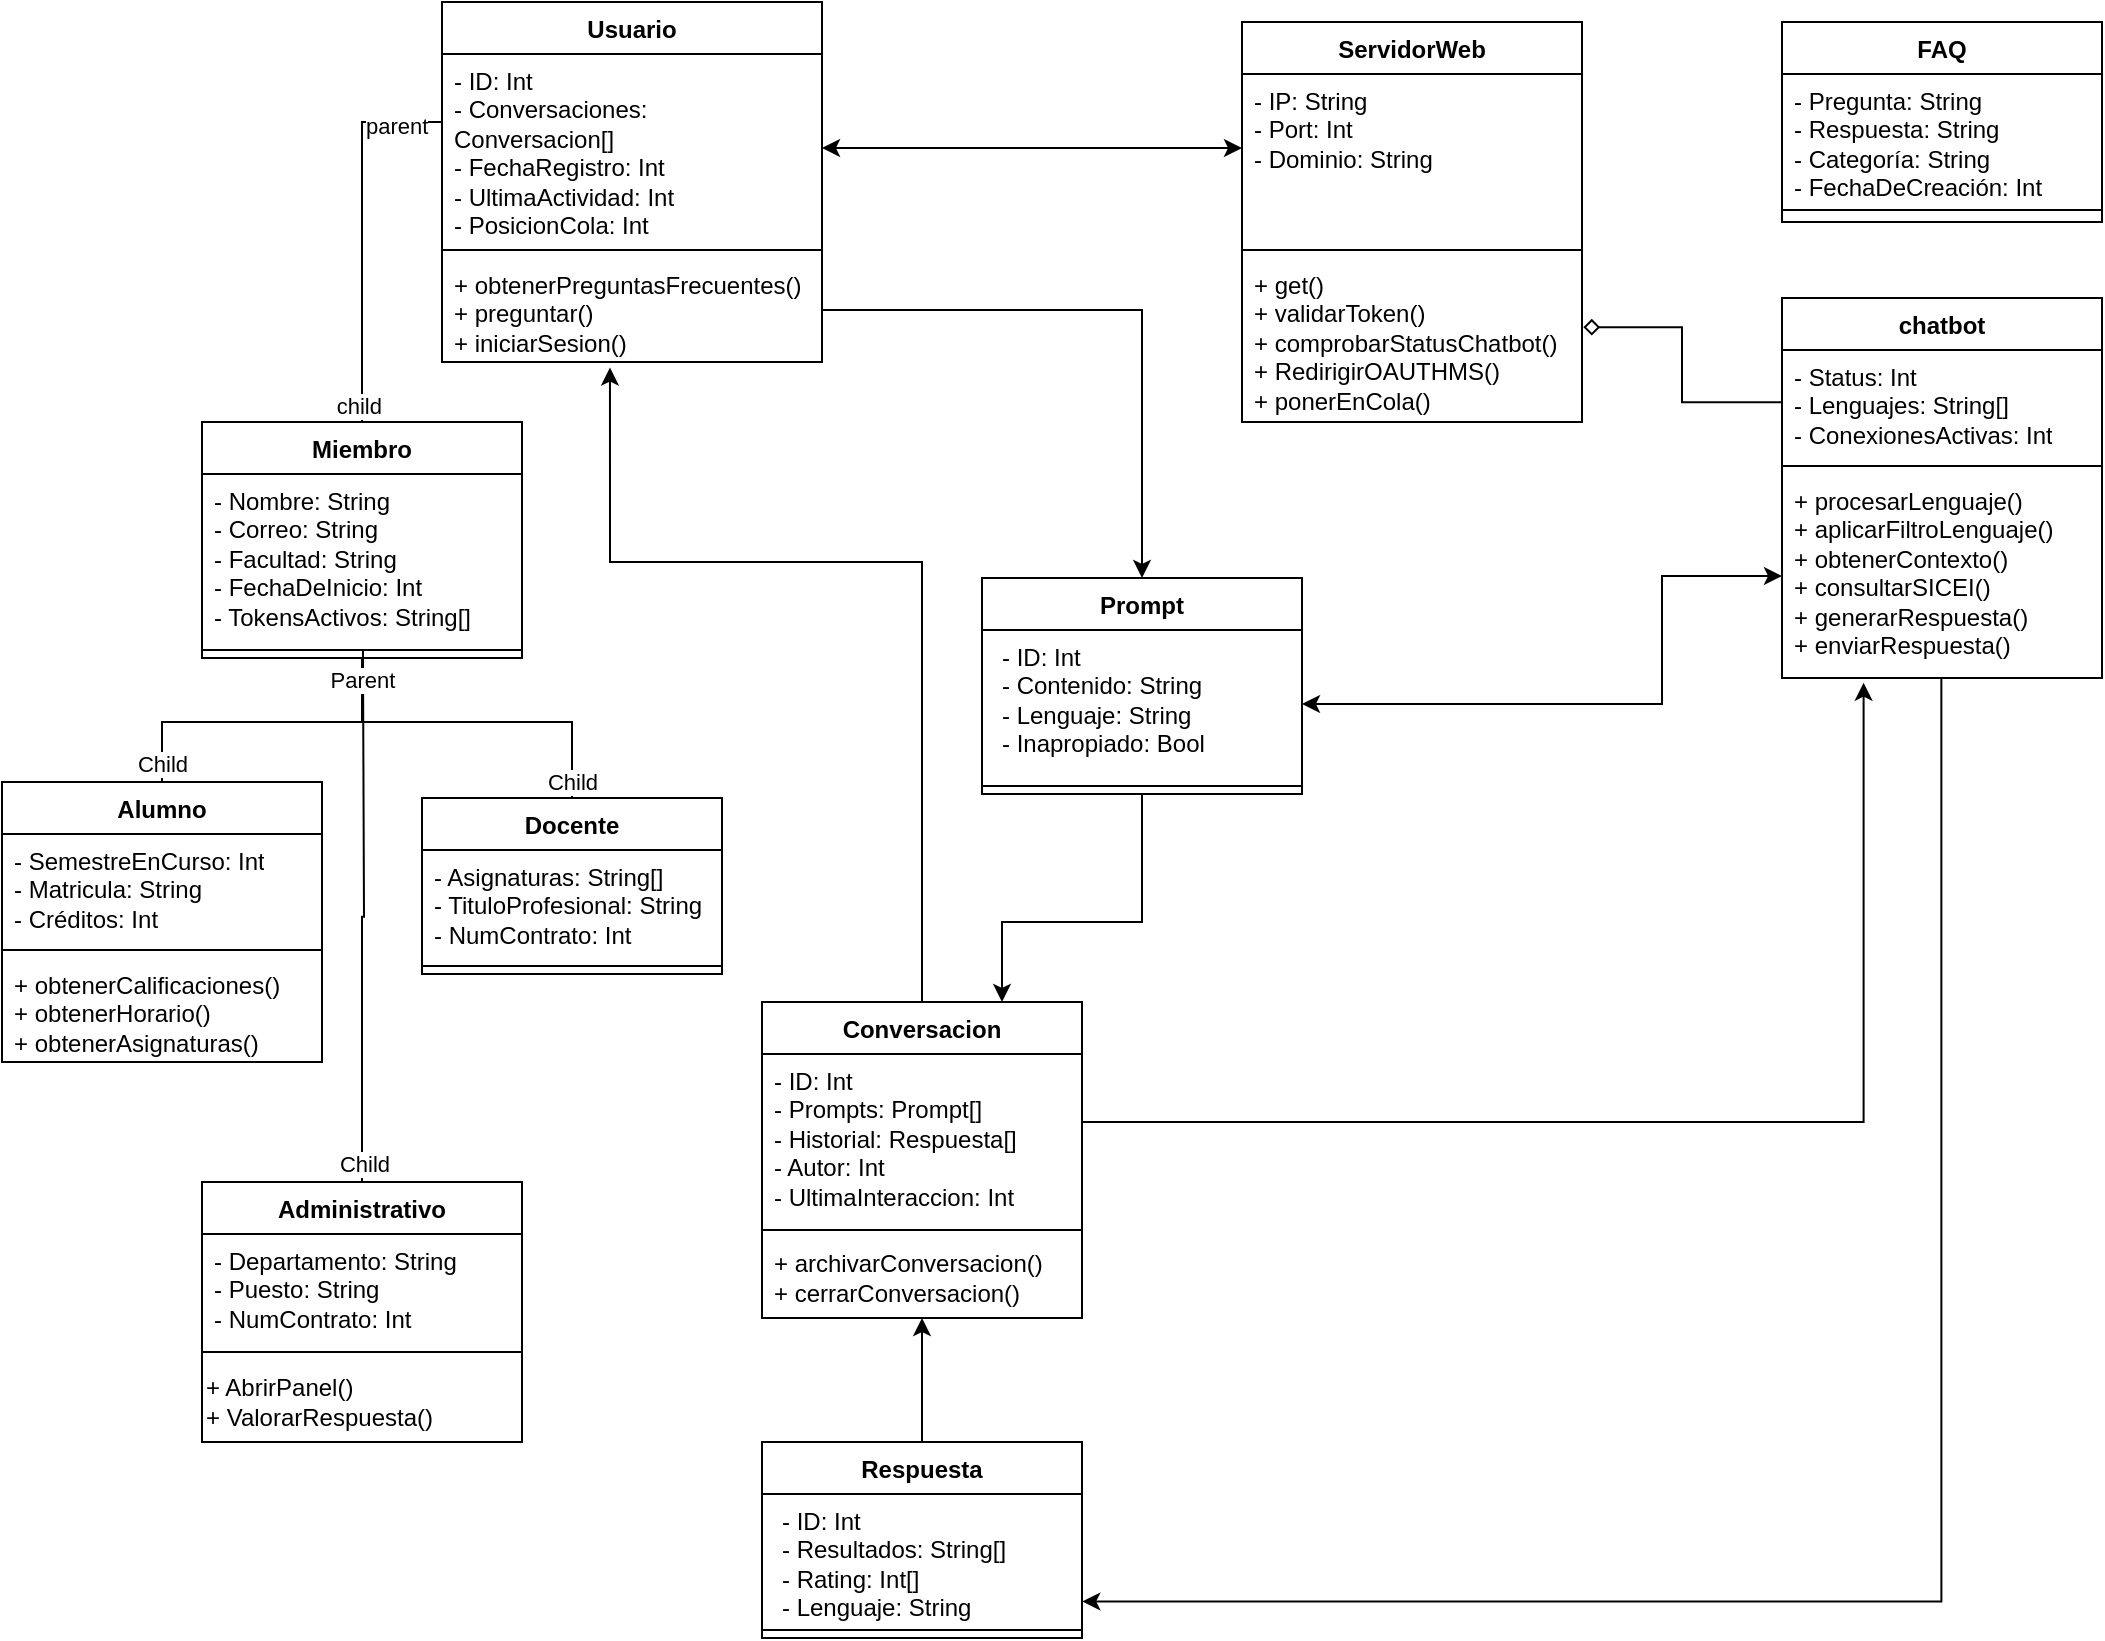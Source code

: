 <mxfile version="24.7.17">
  <diagram name="Page-1" id="NrVOWqTqC9JflpnS6QLW">
    <mxGraphModel dx="1434" dy="836" grid="1" gridSize="10" guides="1" tooltips="1" connect="1" arrows="1" fold="1" page="1" pageScale="1" pageWidth="1100" pageHeight="850" math="0" shadow="0">
      <root>
        <mxCell id="0" />
        <mxCell id="1" parent="0" />
        <mxCell id="qGWCjoWgSx9h2fH8xWv7-16" style="edgeStyle=orthogonalEdgeStyle;rounded=0;orthogonalLoop=1;jettySize=auto;html=1;entryX=0.5;entryY=1;entryDx=0;entryDy=0;strokeColor=default;curved=0;startArrow=none;startFill=0;endArrow=none;endFill=0;" parent="1" source="RIgYpcFcjzrUZQ1iKc-5-1" target="RIgYpcFcjzrUZQ1iKc-5-26" edge="1">
          <mxGeometry relative="1" as="geometry">
            <Array as="points">
              <mxPoint x="110" y="370" />
              <mxPoint x="210" y="370" />
            </Array>
          </mxGeometry>
        </mxCell>
        <mxCell id="qGWCjoWgSx9h2fH8xWv7-22" value="Child" style="edgeLabel;html=1;align=center;verticalAlign=middle;resizable=0;points=[];" parent="qGWCjoWgSx9h2fH8xWv7-16" vertex="1" connectable="0">
          <mxGeometry x="-0.889" relative="1" as="geometry">
            <mxPoint as="offset" />
          </mxGeometry>
        </mxCell>
        <mxCell id="RIgYpcFcjzrUZQ1iKc-5-1" value="Alumno" style="swimlane;fontStyle=1;align=center;verticalAlign=top;childLayout=stackLayout;horizontal=1;startSize=26;horizontalStack=0;resizeParent=1;resizeParentMax=0;resizeLast=0;collapsible=1;marginBottom=0;whiteSpace=wrap;html=1;strokeColor=default;fillColor=none;" parent="1" vertex="1">
          <mxGeometry x="30" y="400" width="160" height="140" as="geometry">
            <mxRectangle x="120" y="60" width="80" height="30" as="alternateBounds" />
          </mxGeometry>
        </mxCell>
        <mxCell id="RIgYpcFcjzrUZQ1iKc-5-2" value="&lt;div&gt;- SemestreEnCurso: Int&lt;br&gt;&lt;/div&gt;&lt;div&gt;- Matricula: String&lt;br&gt;&lt;/div&gt;&lt;div&gt;&lt;span style=&quot;background-color: initial;&quot;&gt;- Créditos: Int&lt;/span&gt;&lt;/div&gt;" style="text;strokeColor=none;fillColor=none;align=left;verticalAlign=top;spacingLeft=4;spacingRight=4;overflow=hidden;rotatable=0;points=[[0,0.5],[1,0.5]];portConstraint=eastwest;whiteSpace=wrap;html=1;" parent="RIgYpcFcjzrUZQ1iKc-5-1" vertex="1">
          <mxGeometry y="26" width="160" height="54" as="geometry" />
        </mxCell>
        <mxCell id="RIgYpcFcjzrUZQ1iKc-5-3" value="" style="line;strokeWidth=1;fillColor=none;align=left;verticalAlign=middle;spacingTop=-1;spacingLeft=3;spacingRight=3;rotatable=0;labelPosition=right;points=[];portConstraint=eastwest;strokeColor=inherit;" parent="RIgYpcFcjzrUZQ1iKc-5-1" vertex="1">
          <mxGeometry y="80" width="160" height="8" as="geometry" />
        </mxCell>
        <mxCell id="RIgYpcFcjzrUZQ1iKc-5-4" value="&lt;div&gt;+ obtenerCalificaciones()&lt;/div&gt;&lt;div&gt;+ obtenerHorario()&lt;/div&gt;&lt;div&gt;+ obtenerAsignaturas()&lt;br&gt;&lt;div align=&quot;left&quot;&gt;&lt;br&gt;&lt;/div&gt;&lt;/div&gt;" style="text;strokeColor=none;fillColor=none;align=left;verticalAlign=top;spacingLeft=4;spacingRight=4;overflow=hidden;rotatable=0;points=[[0,0.5],[1,0.5]];portConstraint=eastwest;whiteSpace=wrap;html=1;" parent="RIgYpcFcjzrUZQ1iKc-5-1" vertex="1">
          <mxGeometry y="88" width="160" height="52" as="geometry" />
        </mxCell>
        <mxCell id="u4psON2bTHLyP1C6kx5t-7" style="edgeStyle=orthogonalEdgeStyle;rounded=0;orthogonalLoop=1;jettySize=auto;html=1;startArrow=classic;startFill=1;endArrow=none;endFill=0;exitX=0.255;exitY=1.023;exitDx=0;exitDy=0;entryX=1;entryY=0.405;entryDx=0;entryDy=0;entryPerimeter=0;exitPerimeter=0;" parent="1" source="RIgYpcFcjzrUZQ1iKc-5-25" target="u4psON2bTHLyP1C6kx5t-20" edge="1">
          <mxGeometry relative="1" as="geometry">
            <mxPoint x="730" y="390" as="targetPoint" />
            <Array as="points">
              <mxPoint x="961" y="570" />
            </Array>
          </mxGeometry>
        </mxCell>
        <mxCell id="RIgYpcFcjzrUZQ1iKc-5-22" value="chatbot" style="swimlane;fontStyle=1;align=center;verticalAlign=top;childLayout=stackLayout;horizontal=1;startSize=26;horizontalStack=0;resizeParent=1;resizeParentMax=0;resizeLast=0;collapsible=1;marginBottom=0;whiteSpace=wrap;html=1;" parent="1" vertex="1">
          <mxGeometry x="920" y="158" width="160" height="190" as="geometry" />
        </mxCell>
        <mxCell id="RIgYpcFcjzrUZQ1iKc-5-23" value="&lt;div&gt;- Status: Int&lt;br&gt;&lt;/div&gt;&lt;div&gt;- Lenguajes: String[]&lt;/div&gt;&lt;div&gt;- ConexionesActivas: Int&lt;/div&gt;" style="text;strokeColor=none;fillColor=none;align=left;verticalAlign=top;spacingLeft=4;spacingRight=4;overflow=hidden;rotatable=0;points=[[0,0.5],[1,0.5]];portConstraint=eastwest;whiteSpace=wrap;html=1;" parent="RIgYpcFcjzrUZQ1iKc-5-22" vertex="1">
          <mxGeometry y="26" width="160" height="54" as="geometry" />
        </mxCell>
        <mxCell id="RIgYpcFcjzrUZQ1iKc-5-24" value="" style="line;strokeWidth=1;fillColor=none;align=left;verticalAlign=middle;spacingTop=-1;spacingLeft=3;spacingRight=3;rotatable=0;labelPosition=right;points=[];portConstraint=eastwest;strokeColor=inherit;" parent="RIgYpcFcjzrUZQ1iKc-5-22" vertex="1">
          <mxGeometry y="80" width="160" height="8" as="geometry" />
        </mxCell>
        <mxCell id="RIgYpcFcjzrUZQ1iKc-5-25" value="&lt;div&gt;+ procesarLenguaje()&lt;/div&gt;&lt;div&gt;+ aplicarFiltroLenguaje()&lt;/div&gt;&lt;div&gt;+ obtenerContexto()&lt;/div&gt;&lt;div&gt;+ consultarSICEI()&lt;br&gt;&lt;/div&gt;&lt;div&gt;+ generarRespuesta()&lt;/div&gt;&lt;div&gt;&lt;span style=&quot;background-color: initial;&quot;&gt;+ enviarRespuesta()&lt;/span&gt;&lt;/div&gt;" style="text;strokeColor=none;fillColor=none;align=left;verticalAlign=top;spacingLeft=4;spacingRight=4;overflow=hidden;rotatable=0;points=[[0,0.5],[1,0.5]];portConstraint=eastwest;whiteSpace=wrap;html=1;" parent="RIgYpcFcjzrUZQ1iKc-5-22" vertex="1">
          <mxGeometry y="88" width="160" height="102" as="geometry" />
        </mxCell>
        <mxCell id="RIgYpcFcjzrUZQ1iKc-5-26" value="Miembro" style="swimlane;fontStyle=1;align=center;verticalAlign=top;childLayout=stackLayout;horizontal=1;startSize=26;horizontalStack=0;resizeParent=1;resizeParentMax=0;resizeLast=0;collapsible=1;marginBottom=0;whiteSpace=wrap;html=1;" parent="1" vertex="1">
          <mxGeometry x="130" y="220" width="160" height="118" as="geometry" />
        </mxCell>
        <mxCell id="RIgYpcFcjzrUZQ1iKc-5-27" value="&lt;div&gt;- Nombre: String&lt;br&gt;&lt;/div&gt;&lt;div&gt;&lt;div&gt;- Correo: String&lt;/div&gt;&lt;/div&gt;&lt;div&gt;- Facultad: String&lt;/div&gt;&lt;div&gt;- FechaDeInicio: Int&lt;/div&gt;&lt;div&gt;- TokensActivos: String[]&lt;/div&gt;" style="text;strokeColor=none;fillColor=none;align=left;verticalAlign=top;spacingLeft=4;spacingRight=4;overflow=hidden;rotatable=0;points=[[0,0.5],[1,0.5]];portConstraint=eastwest;whiteSpace=wrap;html=1;" parent="RIgYpcFcjzrUZQ1iKc-5-26" vertex="1">
          <mxGeometry y="26" width="160" height="84" as="geometry" />
        </mxCell>
        <mxCell id="RIgYpcFcjzrUZQ1iKc-5-28" value="" style="line;strokeWidth=1;fillColor=none;align=left;verticalAlign=middle;spacingTop=-1;spacingLeft=3;spacingRight=3;rotatable=0;labelPosition=right;points=[];portConstraint=eastwest;strokeColor=inherit;" parent="RIgYpcFcjzrUZQ1iKc-5-26" vertex="1">
          <mxGeometry y="110" width="160" height="8" as="geometry" />
        </mxCell>
        <mxCell id="RIgYpcFcjzrUZQ1iKc-5-30" value="Usuario" style="swimlane;fontStyle=1;align=center;verticalAlign=top;childLayout=stackLayout;horizontal=1;startSize=26;horizontalStack=0;resizeParent=1;resizeParentMax=0;resizeLast=0;collapsible=1;marginBottom=0;whiteSpace=wrap;html=1;" parent="1" vertex="1">
          <mxGeometry x="250" y="10" width="190" height="180" as="geometry" />
        </mxCell>
        <mxCell id="RIgYpcFcjzrUZQ1iKc-5-31" value="&lt;div&gt;&lt;span style=&quot;background-color: initial;&quot;&gt;- ID: Int&lt;/span&gt;&lt;/div&gt;&lt;div&gt;&lt;span style=&quot;background-color: initial;&quot;&gt;- Conversaciones: Conversacion[]&lt;/span&gt;&lt;br&gt;&lt;/div&gt;&lt;div&gt;- FechaRegistro: Int&lt;/div&gt;&lt;div&gt;- UltimaActividad: Int&lt;/div&gt;&lt;div&gt;- PosicionCola: Int&lt;/div&gt;" style="text;strokeColor=none;fillColor=none;align=left;verticalAlign=top;spacingLeft=4;spacingRight=4;overflow=hidden;rotatable=0;points=[[0,0.5],[1,0.5]];portConstraint=eastwest;whiteSpace=wrap;html=1;" parent="RIgYpcFcjzrUZQ1iKc-5-30" vertex="1">
          <mxGeometry y="26" width="190" height="94" as="geometry" />
        </mxCell>
        <mxCell id="RIgYpcFcjzrUZQ1iKc-5-32" value="" style="line;strokeWidth=1;fillColor=none;align=left;verticalAlign=middle;spacingTop=-1;spacingLeft=3;spacingRight=3;rotatable=0;labelPosition=right;points=[];portConstraint=eastwest;strokeColor=inherit;" parent="RIgYpcFcjzrUZQ1iKc-5-30" vertex="1">
          <mxGeometry y="120" width="190" height="8" as="geometry" />
        </mxCell>
        <mxCell id="RIgYpcFcjzrUZQ1iKc-5-66" value="" style="endArrow=none;html=1;edgeStyle=orthogonalEdgeStyle;rounded=0;entryX=0.5;entryY=0;entryDx=0;entryDy=0;startArrow=none;startFill=0;" parent="RIgYpcFcjzrUZQ1iKc-5-30" target="RIgYpcFcjzrUZQ1iKc-5-26" edge="1">
          <mxGeometry relative="1" as="geometry">
            <mxPoint y="60" as="sourcePoint" />
            <mxPoint x="160" y="60" as="targetPoint" />
            <Array as="points">
              <mxPoint x="-40" y="60" />
            </Array>
          </mxGeometry>
        </mxCell>
        <mxCell id="RIgYpcFcjzrUZQ1iKc-5-67" value="parent" style="edgeLabel;resizable=0;html=1;align=left;verticalAlign=bottom;" parent="RIgYpcFcjzrUZQ1iKc-5-66" connectable="0" vertex="1">
          <mxGeometry x="-1" relative="1" as="geometry">
            <mxPoint x="-40" y="10" as="offset" />
          </mxGeometry>
        </mxCell>
        <mxCell id="RIgYpcFcjzrUZQ1iKc-5-68" value="child" style="edgeLabel;resizable=0;html=1;align=right;verticalAlign=bottom;" parent="RIgYpcFcjzrUZQ1iKc-5-66" connectable="0" vertex="1">
          <mxGeometry x="1" relative="1" as="geometry">
            <mxPoint x="10" as="offset" />
          </mxGeometry>
        </mxCell>
        <mxCell id="RIgYpcFcjzrUZQ1iKc-5-33" value="&lt;div&gt;&lt;span style=&quot;background-color: initial;&quot;&gt;+ obtenerPreguntasFrecuentes()&lt;/span&gt;&lt;/div&gt;&lt;div&gt;&lt;span style=&quot;background-color: initial;&quot;&gt;+ preguntar()&lt;/span&gt;&lt;br&gt;&lt;/div&gt;&lt;div&gt;+ iniciarSesion()&lt;br&gt;&lt;/div&gt;" style="text;strokeColor=none;fillColor=none;align=left;verticalAlign=top;spacingLeft=4;spacingRight=4;overflow=hidden;rotatable=0;points=[[0,0.5],[1,0.5]];portConstraint=eastwest;whiteSpace=wrap;html=1;" parent="RIgYpcFcjzrUZQ1iKc-5-30" vertex="1">
          <mxGeometry y="128" width="190" height="52" as="geometry" />
        </mxCell>
        <mxCell id="RIgYpcFcjzrUZQ1iKc-5-49" value="Administrativo" style="swimlane;fontStyle=1;align=center;verticalAlign=top;childLayout=stackLayout;horizontal=1;startSize=26;horizontalStack=0;resizeParent=1;resizeParentMax=0;resizeLast=0;collapsible=1;marginBottom=0;whiteSpace=wrap;html=1;" parent="1" vertex="1">
          <mxGeometry x="130" y="600" width="160" height="130" as="geometry">
            <mxRectangle x="120" y="560" width="120" height="30" as="alternateBounds" />
          </mxGeometry>
        </mxCell>
        <mxCell id="RIgYpcFcjzrUZQ1iKc-5-50" value="&lt;div&gt;- Departamento: String&lt;br&gt;&lt;/div&gt;&lt;div&gt;- Puesto: String&lt;/div&gt;&lt;div&gt;- NumContrato: Int&lt;br&gt;&lt;/div&gt;" style="text;strokeColor=none;fillColor=none;align=left;verticalAlign=top;spacingLeft=4;spacingRight=4;overflow=hidden;rotatable=0;points=[[0,0.5],[1,0.5]];portConstraint=eastwest;whiteSpace=wrap;html=1;" parent="RIgYpcFcjzrUZQ1iKc-5-49" vertex="1">
          <mxGeometry y="26" width="160" height="54" as="geometry" />
        </mxCell>
        <mxCell id="RIgYpcFcjzrUZQ1iKc-5-51" value="" style="line;strokeWidth=1;fillColor=none;align=left;verticalAlign=middle;spacingTop=-1;spacingLeft=3;spacingRight=3;rotatable=0;labelPosition=right;points=[];portConstraint=eastwest;strokeColor=inherit;" parent="RIgYpcFcjzrUZQ1iKc-5-49" vertex="1">
          <mxGeometry y="80" width="160" height="10" as="geometry" />
        </mxCell>
        <mxCell id="YaGaIbF8hd2GwV-sJKSW-3" value="+ AbrirPanel()&lt;div&gt;+ ValorarRespuesta()&lt;/div&gt;" style="text;html=1;align=left;verticalAlign=middle;resizable=0;points=[];autosize=1;strokeColor=none;fillColor=none;" parent="RIgYpcFcjzrUZQ1iKc-5-49" vertex="1">
          <mxGeometry y="90" width="160" height="40" as="geometry" />
        </mxCell>
        <mxCell id="qGWCjoWgSx9h2fH8xWv7-17" style="edgeStyle=orthogonalEdgeStyle;rounded=0;orthogonalLoop=1;jettySize=auto;html=1;entryX=0.5;entryY=1;entryDx=0;entryDy=0;endArrow=none;endFill=0;" parent="1" source="RIgYpcFcjzrUZQ1iKc-5-55" target="RIgYpcFcjzrUZQ1iKc-5-26" edge="1">
          <mxGeometry relative="1" as="geometry">
            <Array as="points">
              <mxPoint x="315" y="370" />
              <mxPoint x="210" y="370" />
            </Array>
          </mxGeometry>
        </mxCell>
        <mxCell id="qGWCjoWgSx9h2fH8xWv7-21" value="Child" style="edgeLabel;html=1;align=center;verticalAlign=middle;resizable=0;points=[];" parent="qGWCjoWgSx9h2fH8xWv7-17" vertex="1" connectable="0">
          <mxGeometry x="-0.903" relative="1" as="geometry">
            <mxPoint as="offset" />
          </mxGeometry>
        </mxCell>
        <mxCell id="RIgYpcFcjzrUZQ1iKc-5-55" value="Docente" style="swimlane;fontStyle=1;align=center;verticalAlign=top;childLayout=stackLayout;horizontal=1;startSize=26;horizontalStack=0;resizeParent=1;resizeParentMax=0;resizeLast=0;collapsible=1;marginBottom=0;whiteSpace=wrap;html=1;" parent="1" vertex="1">
          <mxGeometry x="240" y="408" width="150" height="88" as="geometry" />
        </mxCell>
        <mxCell id="RIgYpcFcjzrUZQ1iKc-5-56" value="&lt;div&gt;- Asignaturas: String[]&lt;br&gt;&lt;/div&gt;&lt;div&gt;- TituloProfesional: String&lt;/div&gt;&lt;div&gt;- NumContrato: Int&lt;br&gt;&lt;/div&gt;" style="text;strokeColor=none;fillColor=none;align=left;verticalAlign=top;spacingLeft=4;spacingRight=4;overflow=hidden;rotatable=0;points=[[0,0.5],[1,0.5]];portConstraint=eastwest;whiteSpace=wrap;html=1;" parent="RIgYpcFcjzrUZQ1iKc-5-55" vertex="1">
          <mxGeometry y="26" width="150" height="54" as="geometry" />
        </mxCell>
        <mxCell id="RIgYpcFcjzrUZQ1iKc-5-57" value="" style="line;strokeWidth=1;fillColor=none;align=left;verticalAlign=middle;spacingTop=-1;spacingLeft=3;spacingRight=3;rotatable=0;labelPosition=right;points=[];portConstraint=eastwest;strokeColor=inherit;" parent="RIgYpcFcjzrUZQ1iKc-5-55" vertex="1">
          <mxGeometry y="80" width="150" height="8" as="geometry" />
        </mxCell>
        <mxCell id="qGWCjoWgSx9h2fH8xWv7-19" style="edgeStyle=orthogonalEdgeStyle;rounded=0;orthogonalLoop=1;jettySize=auto;html=1;entryX=0.503;entryY=0.992;entryDx=0;entryDy=0;entryPerimeter=0;endArrow=none;endFill=0;" parent="1" source="RIgYpcFcjzrUZQ1iKc-5-49" edge="1">
          <mxGeometry relative="1" as="geometry">
            <mxPoint x="210.48" y="333.792" as="targetPoint" />
            <Array as="points" />
          </mxGeometry>
        </mxCell>
        <mxCell id="qGWCjoWgSx9h2fH8xWv7-20" value="Parent" style="edgeLabel;html=1;align=center;verticalAlign=middle;resizable=0;points=[];" parent="qGWCjoWgSx9h2fH8xWv7-19" vertex="1" connectable="0">
          <mxGeometry x="0.89" y="1" relative="1" as="geometry">
            <mxPoint as="offset" />
          </mxGeometry>
        </mxCell>
        <mxCell id="qGWCjoWgSx9h2fH8xWv7-23" value="Child" style="edgeLabel;html=1;align=center;verticalAlign=middle;resizable=0;points=[];" parent="qGWCjoWgSx9h2fH8xWv7-19" vertex="1" connectable="0">
          <mxGeometry x="-0.933" y="-1" relative="1" as="geometry">
            <mxPoint as="offset" />
          </mxGeometry>
        </mxCell>
        <mxCell id="qGWCjoWgSx9h2fH8xWv7-26" value="ServidorWeb" style="swimlane;fontStyle=1;align=center;verticalAlign=top;childLayout=stackLayout;horizontal=1;startSize=26;horizontalStack=0;resizeParent=1;resizeParentMax=0;resizeLast=0;collapsible=1;marginBottom=0;whiteSpace=wrap;html=1;" parent="1" vertex="1">
          <mxGeometry x="650" y="20" width="170" height="200" as="geometry" />
        </mxCell>
        <mxCell id="qGWCjoWgSx9h2fH8xWv7-27" value="&lt;div&gt;- IP: String&lt;/div&gt;&lt;div&gt;- Port: Int&lt;/div&gt;&lt;div&gt;- Dominio: String&lt;/div&gt;" style="text;strokeColor=none;fillColor=none;align=left;verticalAlign=top;spacingLeft=4;spacingRight=4;overflow=hidden;rotatable=0;points=[[0,0.5],[1,0.5]];portConstraint=eastwest;whiteSpace=wrap;html=1;" parent="qGWCjoWgSx9h2fH8xWv7-26" vertex="1">
          <mxGeometry y="26" width="170" height="84" as="geometry" />
        </mxCell>
        <mxCell id="qGWCjoWgSx9h2fH8xWv7-28" value="" style="line;strokeWidth=1;fillColor=none;align=left;verticalAlign=middle;spacingTop=-1;spacingLeft=3;spacingRight=3;rotatable=0;labelPosition=right;points=[];portConstraint=eastwest;strokeColor=inherit;" parent="qGWCjoWgSx9h2fH8xWv7-26" vertex="1">
          <mxGeometry y="110" width="170" height="8" as="geometry" />
        </mxCell>
        <mxCell id="qGWCjoWgSx9h2fH8xWv7-29" value="&lt;div&gt;+ get()&lt;/div&gt;&lt;div&gt;+ validarToken()&lt;/div&gt;&lt;div&gt;+ comprobarStatusChatbot()&lt;/div&gt;&lt;div&gt;+ RedirigirOAUTHMS()&lt;/div&gt;&lt;div&gt;+ ponerEnCola()&lt;br&gt;&lt;/div&gt;" style="text;strokeColor=none;fillColor=none;align=left;verticalAlign=top;spacingLeft=4;spacingRight=4;overflow=hidden;rotatable=0;points=[[0,0.5],[1,0.5]];portConstraint=eastwest;whiteSpace=wrap;html=1;" parent="qGWCjoWgSx9h2fH8xWv7-26" vertex="1">
          <mxGeometry y="118" width="170" height="82" as="geometry" />
        </mxCell>
        <mxCell id="u4psON2bTHLyP1C6kx5t-10" style="edgeStyle=orthogonalEdgeStyle;rounded=0;orthogonalLoop=1;jettySize=auto;html=1;exitX=0.5;exitY=0;exitDx=0;exitDy=0;entryX=0.5;entryY=1;entryDx=0;entryDy=0;" parent="1" source="u4psON2bTHLyP1C6kx5t-23" target="u4psON2bTHLyP1C6kx5t-19" edge="1">
          <mxGeometry relative="1" as="geometry">
            <mxPoint x="640" y="510" as="sourcePoint" />
            <mxPoint x="640" y="430" as="targetPoint" />
            <Array as="points" />
          </mxGeometry>
        </mxCell>
        <mxCell id="u4psON2bTHLyP1C6kx5t-9" style="edgeStyle=orthogonalEdgeStyle;rounded=0;orthogonalLoop=1;jettySize=auto;html=1;entryX=0.75;entryY=0;entryDx=0;entryDy=0;endArrow=classic;endFill=1;exitX=0.5;exitY=1;exitDx=0;exitDy=0;strokeColor=default;" parent="1" source="u4psON2bTHLyP1C6kx5t-15" target="u4psON2bTHLyP1C6kx5t-19" edge="1">
          <mxGeometry relative="1" as="geometry">
            <mxPoint x="640" y="320" as="targetPoint" />
            <Array as="points">
              <mxPoint x="600" y="470" />
              <mxPoint x="530" y="470" />
            </Array>
          </mxGeometry>
        </mxCell>
        <mxCell id="50XI0KRyWgF4t9YeX25U-4" style="edgeStyle=orthogonalEdgeStyle;rounded=0;orthogonalLoop=1;jettySize=auto;html=1;entryX=0.5;entryY=0;entryDx=0;entryDy=0;endArrow=classic;endFill=1;exitX=1;exitY=0.5;exitDx=0;exitDy=0;" parent="1" source="RIgYpcFcjzrUZQ1iKc-5-33" target="u4psON2bTHLyP1C6kx5t-15" edge="1">
          <mxGeometry relative="1" as="geometry">
            <mxPoint x="570.0" y="228" as="targetPoint" />
            <Array as="points">
              <mxPoint x="600" y="164" />
            </Array>
            <mxPoint x="400" y="151" as="sourcePoint" />
          </mxGeometry>
        </mxCell>
        <mxCell id="50XI0KRyWgF4t9YeX25U-13" style="edgeStyle=orthogonalEdgeStyle;rounded=0;orthogonalLoop=1;jettySize=auto;html=1;endArrow=classic;endFill=1;exitX=1;exitY=0.5;exitDx=0;exitDy=0;startArrow=classic;startFill=1;" parent="1" source="RIgYpcFcjzrUZQ1iKc-5-31" edge="1">
          <mxGeometry relative="1" as="geometry">
            <Array as="points">
              <mxPoint x="650" y="83" />
            </Array>
            <mxPoint x="650" y="83" as="targetPoint" />
          </mxGeometry>
        </mxCell>
        <mxCell id="u4psON2bTHLyP1C6kx5t-3" style="edgeStyle=orthogonalEdgeStyle;rounded=0;orthogonalLoop=1;jettySize=auto;html=1;startArrow=none;startFill=0;endArrow=classic;endFill=1;exitX=0.498;exitY=1.001;exitDx=0;exitDy=0;exitPerimeter=0;entryX=1.001;entryY=0.839;entryDx=0;entryDy=0;entryPerimeter=0;" parent="1" source="RIgYpcFcjzrUZQ1iKc-5-25" target="u4psON2bTHLyP1C6kx5t-24" edge="1">
          <mxGeometry relative="1" as="geometry">
            <mxPoint x="720" y="555.0" as="targetPoint" />
            <Array as="points">
              <mxPoint x="1000" y="810" />
            </Array>
          </mxGeometry>
        </mxCell>
        <mxCell id="u4psON2bTHLyP1C6kx5t-8" style="edgeStyle=orthogonalEdgeStyle;rounded=0;orthogonalLoop=1;jettySize=auto;html=1;entryX=0;entryY=0.483;entryDx=0;entryDy=0;endArrow=none;endFill=0;startArrow=diamond;startFill=0;entryPerimeter=0;exitX=1.004;exitY=0.422;exitDx=0;exitDy=0;exitPerimeter=0;" parent="1" source="qGWCjoWgSx9h2fH8xWv7-29" target="RIgYpcFcjzrUZQ1iKc-5-23" edge="1">
          <mxGeometry relative="1" as="geometry">
            <mxPoint x="840" y="210" as="sourcePoint" />
            <Array as="points">
              <mxPoint x="870" y="173" />
              <mxPoint x="870" y="210" />
            </Array>
          </mxGeometry>
        </mxCell>
        <mxCell id="u4psON2bTHLyP1C6kx5t-15" value="Prompt" style="swimlane;fontStyle=1;align=center;verticalAlign=top;childLayout=stackLayout;horizontal=1;startSize=26;horizontalStack=0;resizeParent=1;resizeParentMax=0;resizeLast=0;collapsible=1;marginBottom=0;whiteSpace=wrap;html=1;" parent="1" vertex="1">
          <mxGeometry x="520" y="298" width="160" height="108" as="geometry" />
        </mxCell>
        <mxCell id="u4psON2bTHLyP1C6kx5t-16" value="&lt;p style=&quot;margin: 0px 0px 0px 4px;&quot;&gt;&lt;span style=&quot;background-color: initial;&quot;&gt;- ID: Int&lt;/span&gt;&lt;/p&gt;&lt;p style=&quot;margin: 0px 0px 0px 4px;&quot;&gt;&lt;span style=&quot;background-color: initial;&quot;&gt;- Contenido: String&lt;/span&gt;&lt;br&gt;&lt;/p&gt;&lt;p style=&quot;margin: 0px 0px 0px 4px;&quot;&gt;- Lenguaje: String&lt;/p&gt;&lt;p style=&quot;margin: 0px 0px 0px 4px;&quot;&gt;&lt;span style=&quot;background-color: initial;&quot;&gt;- Inapropiado: Bool&lt;/span&gt;&lt;/p&gt;" style="text;strokeColor=none;fillColor=none;align=left;verticalAlign=top;spacingLeft=4;spacingRight=4;overflow=hidden;rotatable=0;points=[[0,0.5],[1,0.5]];portConstraint=eastwest;whiteSpace=wrap;html=1;" parent="u4psON2bTHLyP1C6kx5t-15" vertex="1">
          <mxGeometry y="26" width="160" height="74" as="geometry" />
        </mxCell>
        <mxCell id="u4psON2bTHLyP1C6kx5t-17" value="" style="line;strokeWidth=1;fillColor=none;align=left;verticalAlign=middle;spacingTop=-1;spacingLeft=3;spacingRight=3;rotatable=0;labelPosition=right;points=[];portConstraint=eastwest;strokeColor=inherit;" parent="u4psON2bTHLyP1C6kx5t-15" vertex="1">
          <mxGeometry y="100" width="160" height="8" as="geometry" />
        </mxCell>
        <mxCell id="u4psON2bTHLyP1C6kx5t-19" value="Conversacion" style="swimlane;fontStyle=1;align=center;verticalAlign=top;childLayout=stackLayout;horizontal=1;startSize=26;horizontalStack=0;resizeParent=1;resizeParentMax=0;resizeLast=0;collapsible=1;marginBottom=0;whiteSpace=wrap;html=1;" parent="1" vertex="1">
          <mxGeometry x="410" y="510" width="160" height="158" as="geometry" />
        </mxCell>
        <mxCell id="u4psON2bTHLyP1C6kx5t-20" value="&lt;div&gt;- ID: Int&lt;br&gt;&lt;/div&gt;&lt;div&gt;- Prompts: Prompt[]&lt;br&gt;&lt;/div&gt;&lt;div&gt;- Historial: Respuesta[]&lt;/div&gt;&lt;div&gt;- Autor: Int&lt;/div&gt;&lt;div&gt;- UltimaInteraccion: Int&lt;/div&gt;" style="text;strokeColor=none;fillColor=none;align=left;verticalAlign=top;spacingLeft=4;spacingRight=4;overflow=hidden;rotatable=0;points=[[0,0.5],[1,0.5]];portConstraint=eastwest;whiteSpace=wrap;html=1;" parent="u4psON2bTHLyP1C6kx5t-19" vertex="1">
          <mxGeometry y="26" width="160" height="84" as="geometry" />
        </mxCell>
        <mxCell id="u4psON2bTHLyP1C6kx5t-21" value="" style="line;strokeWidth=1;fillColor=none;align=left;verticalAlign=middle;spacingTop=-1;spacingLeft=3;spacingRight=3;rotatable=0;labelPosition=right;points=[];portConstraint=eastwest;strokeColor=inherit;" parent="u4psON2bTHLyP1C6kx5t-19" vertex="1">
          <mxGeometry y="110" width="160" height="8" as="geometry" />
        </mxCell>
        <mxCell id="YaGaIbF8hd2GwV-sJKSW-5" value="+ archivarConversacion()&lt;div&gt;+ cerrarConversacion()&lt;/div&gt;" style="text;html=1;align=left;verticalAlign=middle;resizable=0;points=[];autosize=1;strokeColor=none;fillColor=none;spacingTop=0;spacingLeft=4;" parent="u4psON2bTHLyP1C6kx5t-19" vertex="1">
          <mxGeometry y="118" width="160" height="40" as="geometry" />
        </mxCell>
        <mxCell id="u4psON2bTHLyP1C6kx5t-23" value="Respuesta" style="swimlane;fontStyle=1;align=center;verticalAlign=top;childLayout=stackLayout;horizontal=1;startSize=26;horizontalStack=0;resizeParent=1;resizeParentMax=0;resizeLast=0;collapsible=1;marginBottom=0;whiteSpace=wrap;html=1;" parent="1" vertex="1">
          <mxGeometry x="410" y="730" width="160" height="98" as="geometry" />
        </mxCell>
        <mxCell id="u4psON2bTHLyP1C6kx5t-24" value="&lt;p style=&quot;margin: 0px 0px 0px 4px;&quot;&gt;- ID: Int&lt;/p&gt;&lt;p style=&quot;margin: 0px 0px 0px 4px;&quot;&gt;- Resultados: String[]&lt;/p&gt;&lt;p style=&quot;margin: 0px 0px 0px 4px;&quot;&gt;- Rating: Int[]&lt;br&gt;&lt;/p&gt;&lt;p style=&quot;margin: 0px 0px 0px 4px;&quot;&gt;- Lenguaje: String&lt;/p&gt;" style="text;strokeColor=none;fillColor=none;align=left;verticalAlign=top;spacingLeft=4;spacingRight=4;overflow=hidden;rotatable=0;points=[[0,0.5],[1,0.5]];portConstraint=eastwest;whiteSpace=wrap;html=1;" parent="u4psON2bTHLyP1C6kx5t-23" vertex="1">
          <mxGeometry y="26" width="160" height="64" as="geometry" />
        </mxCell>
        <mxCell id="u4psON2bTHLyP1C6kx5t-25" value="" style="line;strokeWidth=1;fillColor=none;align=left;verticalAlign=middle;spacingTop=-1;spacingLeft=3;spacingRight=3;rotatable=0;labelPosition=right;points=[];portConstraint=eastwest;strokeColor=inherit;" parent="u4psON2bTHLyP1C6kx5t-23" vertex="1">
          <mxGeometry y="90" width="160" height="8" as="geometry" />
        </mxCell>
        <mxCell id="JPoULL_wQjUsj1a-aHsw-1" style="edgeStyle=orthogonalEdgeStyle;rounded=0;orthogonalLoop=1;jettySize=auto;html=1;entryX=0.442;entryY=1.053;entryDx=0;entryDy=0;entryPerimeter=0;" parent="1" source="u4psON2bTHLyP1C6kx5t-19" target="RIgYpcFcjzrUZQ1iKc-5-33" edge="1">
          <mxGeometry relative="1" as="geometry">
            <Array as="points">
              <mxPoint x="490" y="290" />
              <mxPoint x="334" y="290" />
            </Array>
          </mxGeometry>
        </mxCell>
        <mxCell id="YaGaIbF8hd2GwV-sJKSW-6" value="FAQ" style="swimlane;fontStyle=1;align=center;verticalAlign=top;childLayout=stackLayout;horizontal=1;startSize=26;horizontalStack=0;resizeParent=1;resizeParentMax=0;resizeLast=0;collapsible=1;marginBottom=0;whiteSpace=wrap;html=1;" parent="1" vertex="1">
          <mxGeometry x="920" y="20" width="160" height="100" as="geometry" />
        </mxCell>
        <mxCell id="YaGaIbF8hd2GwV-sJKSW-7" value="- Pregunta: String&lt;div&gt;- Respuesta: String&lt;/div&gt;&lt;div&gt;- Categoría: String&lt;/div&gt;&lt;div&gt;- FechaDeCreación: Int&lt;/div&gt;" style="text;strokeColor=none;fillColor=none;align=left;verticalAlign=top;spacingLeft=4;spacingRight=4;overflow=hidden;rotatable=0;points=[[0,0.5],[1,0.5]];portConstraint=eastwest;whiteSpace=wrap;html=1;" parent="YaGaIbF8hd2GwV-sJKSW-6" vertex="1">
          <mxGeometry y="26" width="160" height="64" as="geometry" />
        </mxCell>
        <mxCell id="YaGaIbF8hd2GwV-sJKSW-8" value="" style="line;strokeWidth=1;fillColor=none;align=left;verticalAlign=middle;spacingTop=-1;spacingLeft=3;spacingRight=3;rotatable=0;labelPosition=right;points=[];portConstraint=eastwest;strokeColor=inherit;" parent="YaGaIbF8hd2GwV-sJKSW-6" vertex="1">
          <mxGeometry y="90" width="160" height="8" as="geometry" />
        </mxCell>
        <mxCell id="YaGaIbF8hd2GwV-sJKSW-9" value="&lt;div&gt;&amp;nbsp;&lt;/div&gt;" style="text;strokeColor=none;fillColor=none;align=left;verticalAlign=top;spacingLeft=4;spacingRight=4;overflow=hidden;rotatable=0;points=[[0,0.5],[1,0.5]];portConstraint=eastwest;whiteSpace=wrap;html=1;" parent="YaGaIbF8hd2GwV-sJKSW-6" vertex="1">
          <mxGeometry y="98" width="160" height="2" as="geometry" />
        </mxCell>
        <mxCell id="YaGaIbF8hd2GwV-sJKSW-11" style="edgeStyle=orthogonalEdgeStyle;rounded=0;orthogonalLoop=1;jettySize=auto;html=1;entryX=0;entryY=0.5;entryDx=0;entryDy=0;startArrow=classic;startFill=1;" parent="1" source="u4psON2bTHLyP1C6kx5t-16" target="RIgYpcFcjzrUZQ1iKc-5-25" edge="1">
          <mxGeometry relative="1" as="geometry">
            <Array as="points">
              <mxPoint x="860" y="361" />
              <mxPoint x="860" y="297" />
            </Array>
          </mxGeometry>
        </mxCell>
      </root>
    </mxGraphModel>
  </diagram>
</mxfile>
